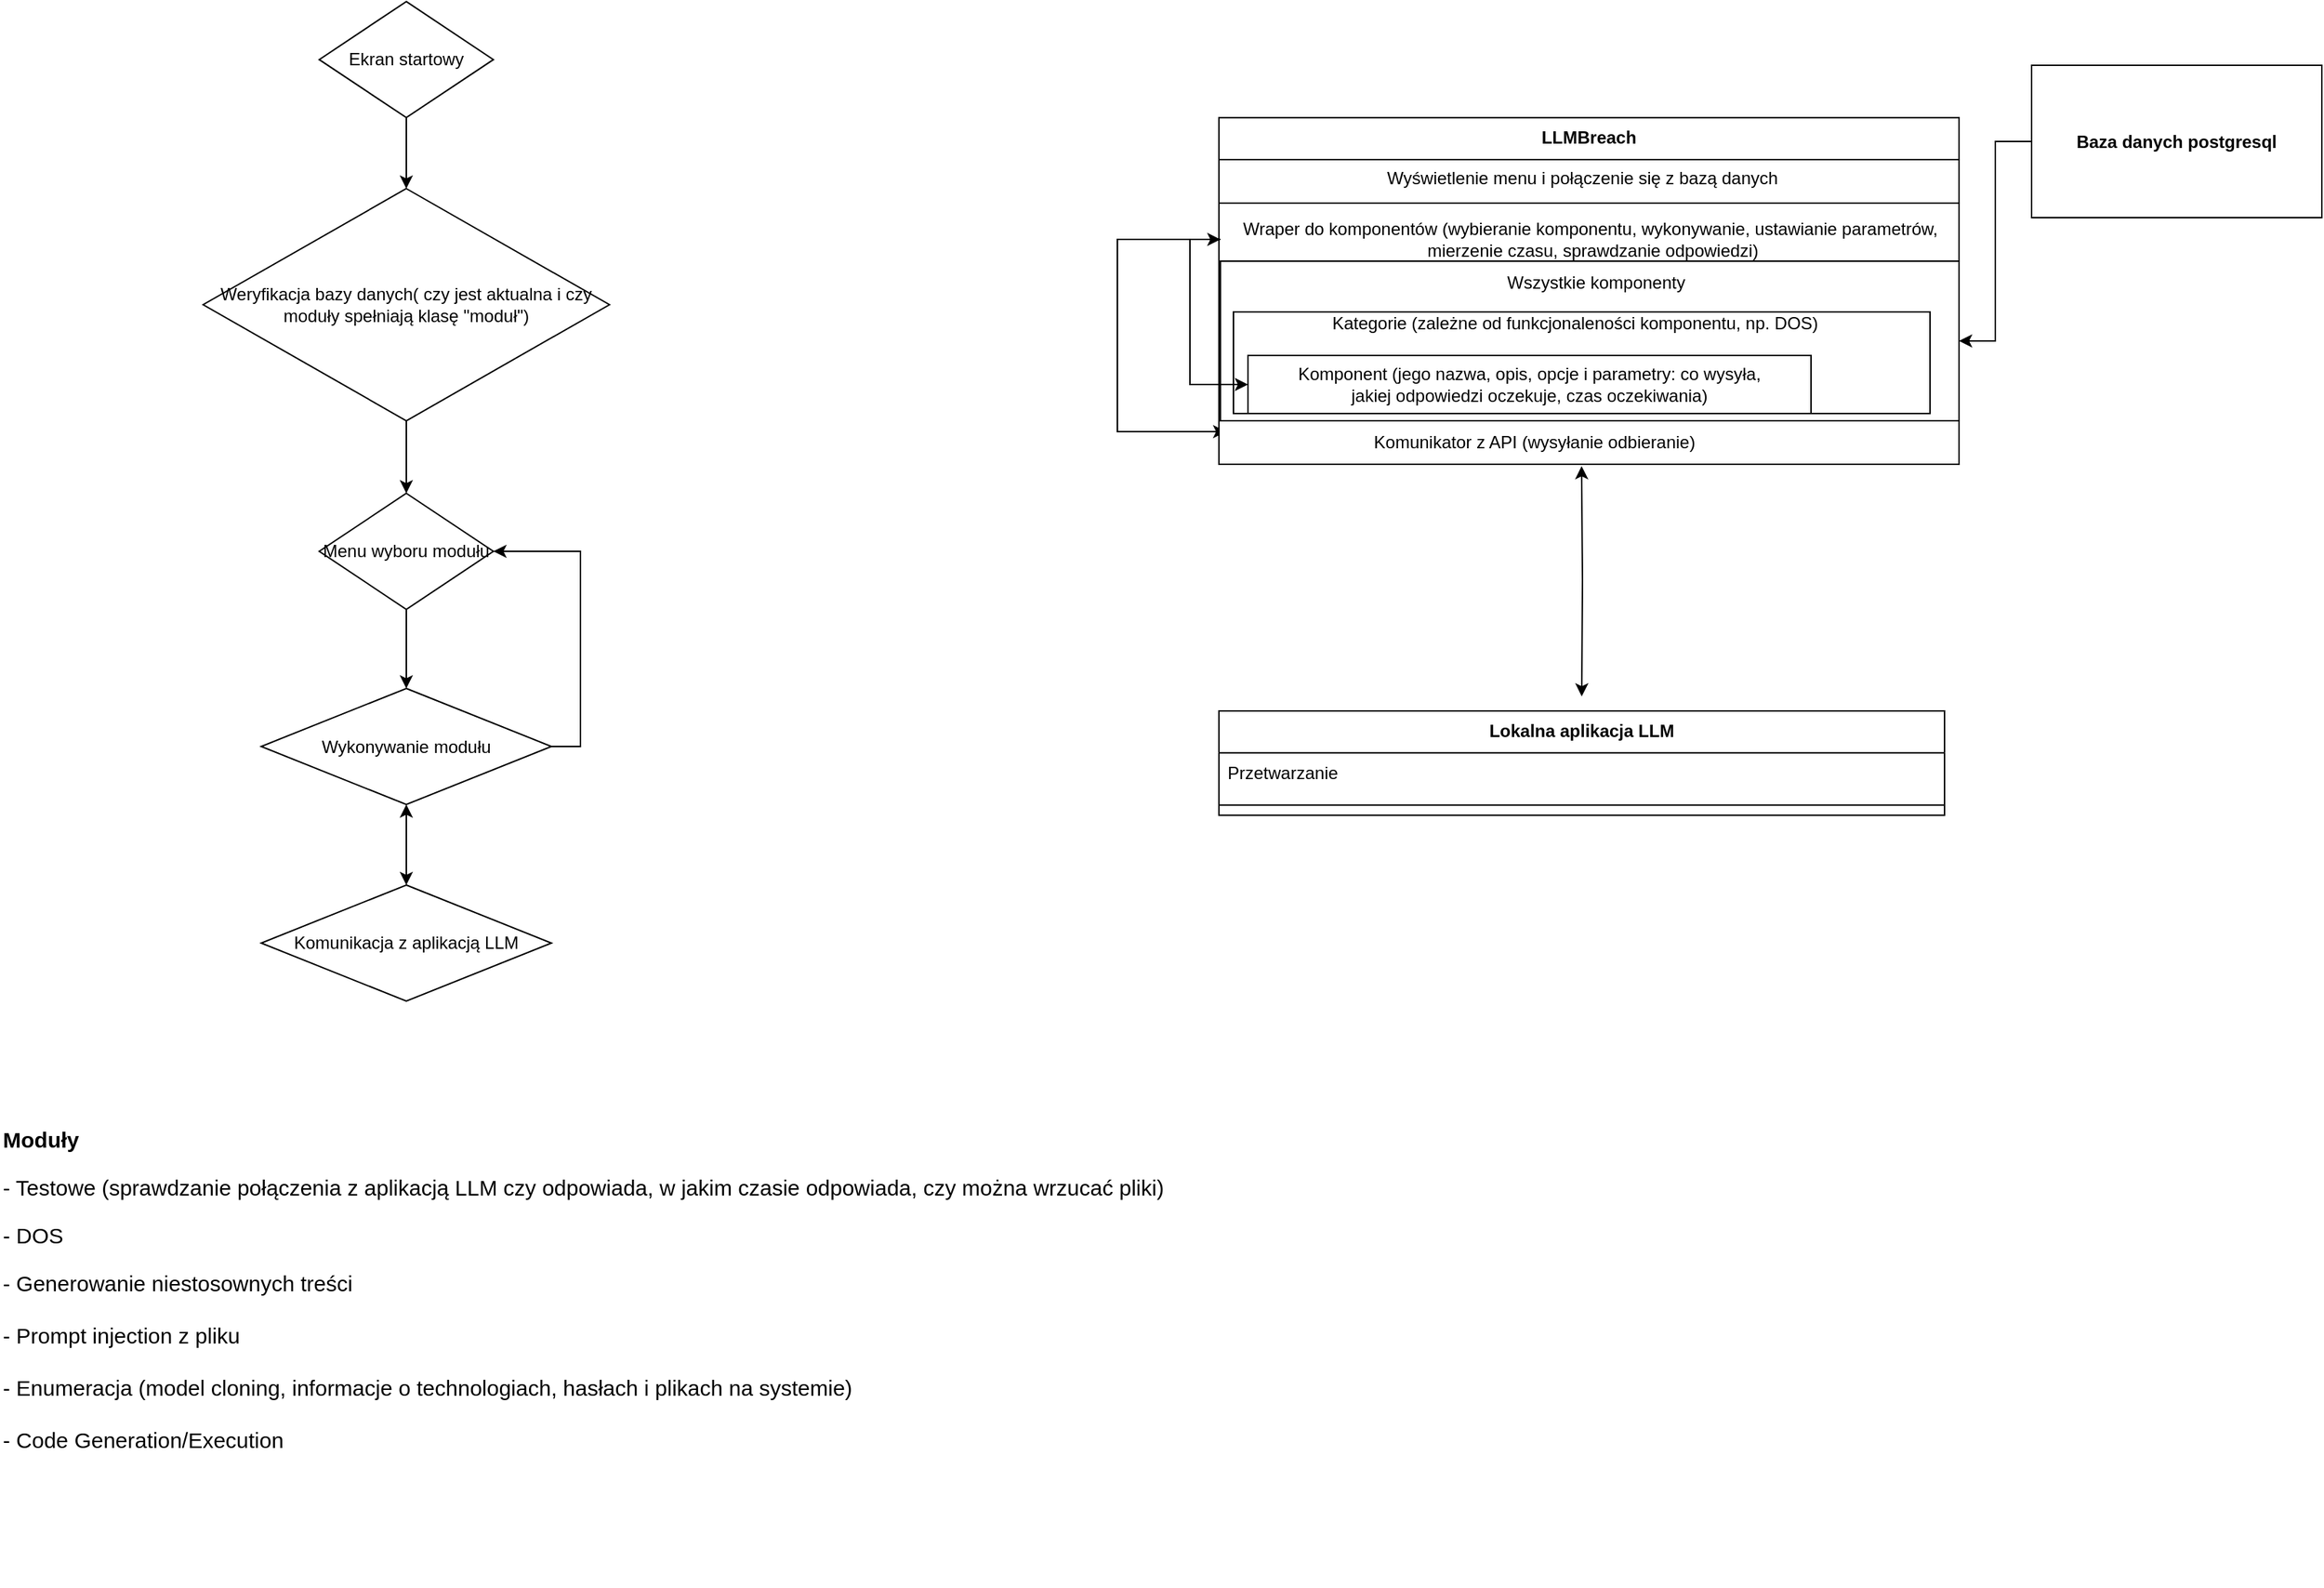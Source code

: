 <mxfile version="24.7.12">
  <diagram name="Strona-1" id="xsa9B9rwEk3ypq9Gwho9">
    <mxGraphModel dx="2591" dy="876" grid="1" gridSize="10" guides="1" tooltips="1" connect="1" arrows="1" fold="1" page="1" pageScale="1" pageWidth="827" pageHeight="1169" math="0" shadow="0">
      <root>
        <mxCell id="0" />
        <mxCell id="1" parent="0" />
        <mxCell id="NHLAjTvj-q2QCi7Z65vW-63" value="" style="rounded=0;whiteSpace=wrap;html=1;" parent="1" vertex="1">
          <mxGeometry x="21" y="355" width="499" height="35" as="geometry" />
        </mxCell>
        <mxCell id="NHLAjTvj-q2QCi7Z65vW-59" value="" style="rounded=0;whiteSpace=wrap;html=1;" parent="1" vertex="1">
          <mxGeometry x="20" y="210" width="510" height="180" as="geometry" />
        </mxCell>
        <mxCell id="NHLAjTvj-q2QCi7Z65vW-46" style="edgeStyle=orthogonalEdgeStyle;rounded=0;orthogonalLoop=1;jettySize=auto;html=1;startArrow=classic;startFill=1;entryX=0.49;entryY=1.007;entryDx=0;entryDy=0;entryPerimeter=0;" parent="1" target="NHLAjTvj-q2QCi7Z65vW-59" edge="1">
          <mxGeometry relative="1" as="geometry">
            <mxPoint x="270" y="550" as="sourcePoint" />
            <mxPoint x="269.74" y="430" as="targetPoint" />
          </mxGeometry>
        </mxCell>
        <mxCell id="5" value="Lokalna aplikacja LLM" style="swimlane;fontStyle=1;align=center;verticalAlign=top;childLayout=stackLayout;horizontal=1;startSize=28.933;horizontalStack=0;resizeParent=1;resizeParentMax=0;resizeLast=0;collapsible=0;marginBottom=0;" parent="1" vertex="1">
          <mxGeometry x="20" y="560" width="500" height="71.933" as="geometry" />
        </mxCell>
        <mxCell id="6" value="Przetwarzanie" style="text;strokeColor=none;fillColor=none;align=left;verticalAlign=top;spacingLeft=4;spacingRight=4;overflow=hidden;rotatable=0;points=[[0,0.5],[1,0.5]];portConstraint=eastwest;" parent="5" vertex="1">
          <mxGeometry y="28.933" width="500" height="29" as="geometry" />
        </mxCell>
        <mxCell id="7" style="line;strokeWidth=1;fillColor=none;align=left;verticalAlign=middle;spacingTop=-1;spacingLeft=3;spacingRight=3;rotatable=0;labelPosition=right;points=[];portConstraint=eastwest;strokeColor=inherit;" parent="5" vertex="1">
          <mxGeometry y="57.933" width="500" height="14" as="geometry" />
        </mxCell>
        <mxCell id="NHLAjTvj-q2QCi7Z65vW-36" value="" style="rounded=0;whiteSpace=wrap;html=1;" parent="1" vertex="1">
          <mxGeometry x="21" y="250" width="509" height="110" as="geometry" />
        </mxCell>
        <mxCell id="NHLAjTvj-q2QCi7Z65vW-37" value="" style="rounded=0;whiteSpace=wrap;html=1;" parent="1" vertex="1">
          <mxGeometry x="30" y="285" width="480" height="70" as="geometry" />
        </mxCell>
        <mxCell id="NHLAjTvj-q2QCi7Z65vW-38" value="Wszystkie komponenty" style="text;html=1;align=center;verticalAlign=middle;whiteSpace=wrap;rounded=0;" parent="1" vertex="1">
          <mxGeometry x="160" y="250" width="240" height="30" as="geometry" />
        </mxCell>
        <mxCell id="NHLAjTvj-q2QCi7Z65vW-39" value="&lt;div&gt;Kategorie (zależne od funkcjonaleności komponentu, np. DOS)&lt;/div&gt;&lt;div&gt;&lt;br&gt;&lt;/div&gt;" style="text;html=1;align=center;verticalAlign=middle;whiteSpace=wrap;rounded=0;" parent="1" vertex="1">
          <mxGeometry x="21" y="285" width="489" height="30" as="geometry" />
        </mxCell>
        <mxCell id="NHLAjTvj-q2QCi7Z65vW-41" value="&lt;div&gt;Komponent (jego nazwa, opis, opcje i parametry: co wysyła,&lt;/div&gt;&lt;div&gt;jakiej odpowiedzi oczekuje, czas oczekiwania)&lt;/div&gt;" style="rounded=0;whiteSpace=wrap;html=1;" parent="1" vertex="1">
          <mxGeometry x="40" y="315" width="388" height="40" as="geometry" />
        </mxCell>
        <mxCell id="NHLAjTvj-q2QCi7Z65vW-52" style="edgeStyle=orthogonalEdgeStyle;rounded=0;orthogonalLoop=1;jettySize=auto;html=1;entryX=1;entryY=0.5;entryDx=0;entryDy=0;" parent="1" source="NHLAjTvj-q2QCi7Z65vW-50" target="NHLAjTvj-q2QCi7Z65vW-36" edge="1">
          <mxGeometry relative="1" as="geometry" />
        </mxCell>
        <mxCell id="NHLAjTvj-q2QCi7Z65vW-50" value="&lt;h4&gt;Baza danych postgresql&lt;/h4&gt;" style="rounded=0;whiteSpace=wrap;html=1;" parent="1" vertex="1">
          <mxGeometry x="580" y="115" width="200" height="105" as="geometry" />
        </mxCell>
        <mxCell id="2" value="LLMBreach" style="swimlane;fontStyle=1;align=center;verticalAlign=top;childLayout=stackLayout;horizontal=1;startSize=28.933;horizontalStack=0;resizeParent=1;resizeParentMax=0;resizeLast=0;collapsible=0;marginBottom=0;" parent="1" vertex="1">
          <mxGeometry x="20" y="151.07" width="510" height="58.93" as="geometry" />
        </mxCell>
        <mxCell id="NHLAjTvj-q2QCi7Z65vW-65" style="edgeStyle=orthogonalEdgeStyle;rounded=0;orthogonalLoop=1;jettySize=auto;html=1;entryX=0;entryY=0.5;entryDx=0;entryDy=0;startArrow=classic;startFill=1;" parent="1" source="NHLAjTvj-q2QCi7Z65vW-58" target="NHLAjTvj-q2QCi7Z65vW-41" edge="1">
          <mxGeometry relative="1" as="geometry">
            <Array as="points">
              <mxPoint y="235" />
              <mxPoint y="335" />
            </Array>
          </mxGeometry>
        </mxCell>
        <mxCell id="rRGUe4ISB4xN1bIgfNmd-7" style="edgeStyle=orthogonalEdgeStyle;rounded=0;orthogonalLoop=1;jettySize=auto;html=1;entryX=0;entryY=0.25;entryDx=0;entryDy=0;" parent="1" source="NHLAjTvj-q2QCi7Z65vW-58" target="NHLAjTvj-q2QCi7Z65vW-61" edge="1">
          <mxGeometry relative="1" as="geometry">
            <Array as="points">
              <mxPoint x="-50" y="235" />
              <mxPoint x="-50" y="368" />
            </Array>
          </mxGeometry>
        </mxCell>
        <mxCell id="NHLAjTvj-q2QCi7Z65vW-58" value="Wraper do komponentów (wybieranie komponentu, wykonywanie, ustawianie parametrów,&lt;br&gt;&amp;nbsp;mierzenie czasu, sprawdzanie odpowiedzi)" style="text;html=1;align=center;verticalAlign=middle;whiteSpace=wrap;rounded=0;" parent="1" vertex="1">
          <mxGeometry x="21" y="220.003" width="510" height="30" as="geometry" />
        </mxCell>
        <mxCell id="NHLAjTvj-q2QCi7Z65vW-60" value="Wyświetlenie menu i połączenie się z bazą danych" style="text;html=1;align=center;verticalAlign=middle;resizable=0;points=[];autosize=1;strokeColor=none;fillColor=none;" parent="1" vertex="1">
          <mxGeometry x="125" y="178" width="290" height="30" as="geometry" />
        </mxCell>
        <mxCell id="NHLAjTvj-q2QCi7Z65vW-67" value="" style="rounded=0;whiteSpace=wrap;html=1;" parent="1" vertex="1">
          <mxGeometry x="20" y="360" width="510" height="30" as="geometry" />
        </mxCell>
        <mxCell id="NHLAjTvj-q2QCi7Z65vW-61" value="Komunikator z API (wysyłanie odbieranie)" style="text;html=1;align=center;verticalAlign=middle;whiteSpace=wrap;rounded=0;" parent="1" vertex="1">
          <mxGeometry x="25" y="360" width="425" height="30" as="geometry" />
        </mxCell>
        <mxCell id="Mppl3Bngeb9TIjAJbDSZ-8" style="edgeStyle=orthogonalEdgeStyle;rounded=0;orthogonalLoop=1;jettySize=auto;html=1;" edge="1" parent="1" source="Mppl3Bngeb9TIjAJbDSZ-7" target="Mppl3Bngeb9TIjAJbDSZ-9">
          <mxGeometry relative="1" as="geometry">
            <mxPoint x="-640" y="200" as="targetPoint" />
          </mxGeometry>
        </mxCell>
        <mxCell id="Mppl3Bngeb9TIjAJbDSZ-7" value="Ekran startowy" style="rhombus;whiteSpace=wrap;html=1;" vertex="1" parent="1">
          <mxGeometry x="-600" y="71.07" width="120" height="80" as="geometry" />
        </mxCell>
        <mxCell id="Mppl3Bngeb9TIjAJbDSZ-10" style="edgeStyle=orthogonalEdgeStyle;rounded=0;orthogonalLoop=1;jettySize=auto;html=1;" edge="1" parent="1" source="Mppl3Bngeb9TIjAJbDSZ-9" target="Mppl3Bngeb9TIjAJbDSZ-11">
          <mxGeometry relative="1" as="geometry">
            <mxPoint x="-540" y="420" as="targetPoint" />
          </mxGeometry>
        </mxCell>
        <mxCell id="Mppl3Bngeb9TIjAJbDSZ-9" value="&lt;font style=&quot;font-size: 12px;&quot;&gt;Weryfikacja bazy danych( czy jest aktualna i czy moduły spełniają klasę &quot;moduł&quot;)&lt;/font&gt;" style="rhombus;whiteSpace=wrap;html=1;" vertex="1" parent="1">
          <mxGeometry x="-680" y="200" width="280" height="160" as="geometry" />
        </mxCell>
        <mxCell id="Mppl3Bngeb9TIjAJbDSZ-12" style="edgeStyle=orthogonalEdgeStyle;rounded=0;orthogonalLoop=1;jettySize=auto;html=1;" edge="1" parent="1" source="Mppl3Bngeb9TIjAJbDSZ-11" target="Mppl3Bngeb9TIjAJbDSZ-13">
          <mxGeometry relative="1" as="geometry">
            <mxPoint x="-540" y="540" as="targetPoint" />
          </mxGeometry>
        </mxCell>
        <mxCell id="Mppl3Bngeb9TIjAJbDSZ-11" value="Menu wyboru modułu" style="rhombus;whiteSpace=wrap;html=1;" vertex="1" parent="1">
          <mxGeometry x="-600" y="410" width="120" height="80" as="geometry" />
        </mxCell>
        <mxCell id="Mppl3Bngeb9TIjAJbDSZ-15" style="edgeStyle=orthogonalEdgeStyle;rounded=0;orthogonalLoop=1;jettySize=auto;html=1;exitX=0.5;exitY=1;exitDx=0;exitDy=0;entryX=0.5;entryY=0;entryDx=0;entryDy=0;startArrow=classic;startFill=1;" edge="1" parent="1" source="Mppl3Bngeb9TIjAJbDSZ-13" target="Mppl3Bngeb9TIjAJbDSZ-14">
          <mxGeometry relative="1" as="geometry" />
        </mxCell>
        <mxCell id="Mppl3Bngeb9TIjAJbDSZ-16" style="edgeStyle=orthogonalEdgeStyle;rounded=0;orthogonalLoop=1;jettySize=auto;html=1;exitX=1;exitY=0.5;exitDx=0;exitDy=0;entryX=1;entryY=0.5;entryDx=0;entryDy=0;" edge="1" parent="1" source="Mppl3Bngeb9TIjAJbDSZ-13" target="Mppl3Bngeb9TIjAJbDSZ-11">
          <mxGeometry relative="1" as="geometry" />
        </mxCell>
        <mxCell id="Mppl3Bngeb9TIjAJbDSZ-13" value="Wykonywanie modułu" style="rhombus;whiteSpace=wrap;html=1;" vertex="1" parent="1">
          <mxGeometry x="-640" y="544.5" width="200" height="80" as="geometry" />
        </mxCell>
        <mxCell id="Mppl3Bngeb9TIjAJbDSZ-14" value="Komunikacja z aplikacją LLM" style="rhombus;whiteSpace=wrap;html=1;" vertex="1" parent="1">
          <mxGeometry x="-640" y="680" width="200" height="80" as="geometry" />
        </mxCell>
        <mxCell id="Mppl3Bngeb9TIjAJbDSZ-18" value="&lt;h1 style=&quot;margin-top: 0px; font-size: 15px;&quot;&gt;Moduły&lt;br style=&quot;font-size: 15px;&quot;&gt;&lt;/h1&gt;&lt;p style=&quot;font-size: 15px;&quot;&gt;- Testowe (sprawdzanie połączenia z aplikacją LLM czy odpowiada, w jakim czasie odpowiada, czy można wrzucać pliki)&lt;/p&gt;&lt;p style=&quot;font-size: 15px;&quot;&gt;- DOS&lt;/p&gt;- Generowanie niestosownych treści&lt;br style=&quot;font-size: 15px;&quot;&gt;&lt;div style=&quot;font-size: 15px;&quot;&gt;&lt;br style=&quot;font-size: 15px;&quot;&gt;&lt;/div&gt;&lt;div style=&quot;font-size: 15px;&quot;&gt;- Prompt injection z pliku&lt;/div&gt;&lt;div style=&quot;font-size: 15px;&quot;&gt;&lt;br style=&quot;font-size: 15px;&quot;&gt;&lt;/div&gt;&lt;div style=&quot;font-size: 15px;&quot;&gt;- Enumeracja (model cloning, informacje o technologiach, hasłach i plikach na systemie)&lt;/div&gt;&lt;div style=&quot;font-size: 15px;&quot;&gt;&lt;br style=&quot;font-size: 15px;&quot;&gt;&lt;/div&gt;&lt;div style=&quot;font-size: 15px;&quot;&gt;- Code Generation/Execution&lt;/div&gt;" style="text;html=1;whiteSpace=wrap;overflow=hidden;rounded=0;fontSize=15;" vertex="1" parent="1">
          <mxGeometry x="-820" y="840" width="820" height="320" as="geometry" />
        </mxCell>
      </root>
    </mxGraphModel>
  </diagram>
</mxfile>
